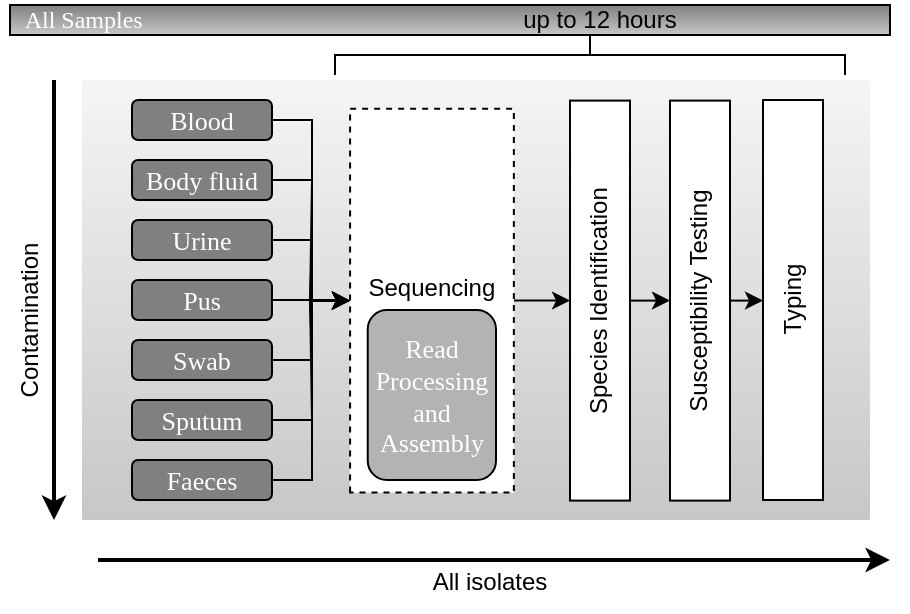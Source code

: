 <mxfile version="17.2.1" type="device"><diagram id="OZdtwUo6ZbwyIKxYpYVw" name="Page-1"><mxGraphModel dx="946" dy="557" grid="1" gridSize="10" guides="1" tooltips="1" connect="1" arrows="1" fold="1" page="1" pageScale="1" pageWidth="827" pageHeight="1169" math="0" shadow="0"><root><mxCell id="0"/><mxCell id="1" parent="0"/><mxCell id="qe4XNF0UYysqa4_ns81q-1" value="&lt;font face=&quot;Times New Roman&quot; color=&quot;#ffffff&quot;&gt;&amp;nbsp; All Samples&lt;/font&gt;" style="rounded=0;whiteSpace=wrap;html=1;strokeWidth=1;fillColor=#808080;gradientColor=#C7C7C7;align=left;" parent="1" vertex="1"><mxGeometry x="120" y="97.5" width="440" height="15" as="geometry"/></mxCell><mxCell id="qe4XNF0UYysqa4_ns81q-2" value="" style="rounded=0;whiteSpace=wrap;html=1;strokeWidth=1;fillColor=#f5f5f5;gradientColor=#C7C7C7;strokeColor=none;" parent="1" vertex="1"><mxGeometry x="156" y="135" width="394" height="220" as="geometry"/></mxCell><mxCell id="qe4XNF0UYysqa4_ns81q-39" style="edgeStyle=orthogonalEdgeStyle;rounded=0;orthogonalLoop=1;jettySize=auto;html=1;exitX=1;exitY=0.5;exitDx=0;exitDy=0;" parent="1" source="qe4XNF0UYysqa4_ns81q-4" target="qe4XNF0UYysqa4_ns81q-20" edge="1"><mxGeometry relative="1" as="geometry"/></mxCell><mxCell id="qe4XNF0UYysqa4_ns81q-4" value="Blood" style="rounded=1;whiteSpace=wrap;html=1;labelBackgroundColor=none;fontFamily=Times New Roman;fontSize=13;fontColor=#FFFFFF;fillColor=#808080;" parent="1" vertex="1"><mxGeometry x="181" y="145" width="70" height="20" as="geometry"/></mxCell><mxCell id="qe4XNF0UYysqa4_ns81q-40" style="edgeStyle=orthogonalEdgeStyle;rounded=0;orthogonalLoop=1;jettySize=auto;html=1;exitX=1;exitY=0.5;exitDx=0;exitDy=0;" parent="1" source="qe4XNF0UYysqa4_ns81q-6" target="qe4XNF0UYysqa4_ns81q-20" edge="1"><mxGeometry relative="1" as="geometry"/></mxCell><mxCell id="qe4XNF0UYysqa4_ns81q-6" value="Body fluid" style="rounded=1;whiteSpace=wrap;html=1;labelBackgroundColor=none;fontFamily=Times New Roman;fontSize=13;fontColor=#FFFFFF;fillColor=#808080;" parent="1" vertex="1"><mxGeometry x="181" y="175" width="70" height="20" as="geometry"/></mxCell><mxCell id="qe4XNF0UYysqa4_ns81q-41" style="edgeStyle=orthogonalEdgeStyle;rounded=0;orthogonalLoop=1;jettySize=auto;html=1;exitX=1;exitY=0.5;exitDx=0;exitDy=0;" parent="1" source="qe4XNF0UYysqa4_ns81q-8" target="qe4XNF0UYysqa4_ns81q-20" edge="1"><mxGeometry relative="1" as="geometry"/></mxCell><mxCell id="qe4XNF0UYysqa4_ns81q-8" value="Urine" style="rounded=1;whiteSpace=wrap;html=1;labelBackgroundColor=none;fontFamily=Times New Roman;fontSize=13;fontColor=#FFFFFF;fillColor=#808080;" parent="1" vertex="1"><mxGeometry x="181" y="205" width="70" height="20" as="geometry"/></mxCell><mxCell id="qe4XNF0UYysqa4_ns81q-42" style="edgeStyle=orthogonalEdgeStyle;rounded=0;orthogonalLoop=1;jettySize=auto;html=1;exitX=1;exitY=0.5;exitDx=0;exitDy=0;" parent="1" source="qe4XNF0UYysqa4_ns81q-10" target="qe4XNF0UYysqa4_ns81q-20" edge="1"><mxGeometry relative="1" as="geometry"/></mxCell><mxCell id="qe4XNF0UYysqa4_ns81q-10" value="Pus" style="rounded=1;whiteSpace=wrap;html=1;labelBackgroundColor=none;fontFamily=Times New Roman;fontSize=13;fontColor=#FFFFFF;fillColor=#808080;" parent="1" vertex="1"><mxGeometry x="181" y="235" width="70" height="20" as="geometry"/></mxCell><mxCell id="qe4XNF0UYysqa4_ns81q-43" style="edgeStyle=orthogonalEdgeStyle;rounded=0;orthogonalLoop=1;jettySize=auto;html=1;exitX=1;exitY=0.5;exitDx=0;exitDy=0;" parent="1" source="qe4XNF0UYysqa4_ns81q-12" target="qe4XNF0UYysqa4_ns81q-20" edge="1"><mxGeometry relative="1" as="geometry"/></mxCell><mxCell id="qe4XNF0UYysqa4_ns81q-12" value="Swab" style="rounded=1;whiteSpace=wrap;html=1;labelBackgroundColor=none;fontFamily=Times New Roman;fontSize=13;fontColor=#FFFFFF;fillColor=#808080;" parent="1" vertex="1"><mxGeometry x="181" y="265" width="70" height="20" as="geometry"/></mxCell><mxCell id="qe4XNF0UYysqa4_ns81q-44" style="edgeStyle=orthogonalEdgeStyle;rounded=0;orthogonalLoop=1;jettySize=auto;html=1;exitX=1;exitY=0.5;exitDx=0;exitDy=0;" parent="1" source="qe4XNF0UYysqa4_ns81q-14" target="qe4XNF0UYysqa4_ns81q-20" edge="1"><mxGeometry relative="1" as="geometry"/></mxCell><mxCell id="qe4XNF0UYysqa4_ns81q-14" value="Sputum" style="rounded=1;whiteSpace=wrap;html=1;labelBackgroundColor=none;fontFamily=Times New Roman;fontSize=13;fontColor=#FFFFFF;fillColor=#808080;" parent="1" vertex="1"><mxGeometry x="181" y="295" width="70" height="20" as="geometry"/></mxCell><mxCell id="qe4XNF0UYysqa4_ns81q-45" style="edgeStyle=orthogonalEdgeStyle;rounded=0;orthogonalLoop=1;jettySize=auto;html=1;exitX=1;exitY=0.5;exitDx=0;exitDy=0;" parent="1" source="qe4XNF0UYysqa4_ns81q-16" target="qe4XNF0UYysqa4_ns81q-20" edge="1"><mxGeometry relative="1" as="geometry"/></mxCell><mxCell id="qe4XNF0UYysqa4_ns81q-16" value="Faeces" style="rounded=1;whiteSpace=wrap;html=1;labelBackgroundColor=none;fontFamily=Times New Roman;fontSize=13;fontColor=#FFFFFF;fillColor=#808080;" parent="1" vertex="1"><mxGeometry x="181" y="325" width="70" height="20" as="geometry"/></mxCell><mxCell id="qe4XNF0UYysqa4_ns81q-19" style="edgeStyle=orthogonalEdgeStyle;rounded=0;orthogonalLoop=1;jettySize=auto;html=1;exitX=0.5;exitY=1;exitDx=0;exitDy=0;entryX=0.5;entryY=0;entryDx=0;entryDy=0;" parent="1" source="qe4XNF0UYysqa4_ns81q-20" target="qe4XNF0UYysqa4_ns81q-38" edge="1"><mxGeometry relative="1" as="geometry"/></mxCell><mxCell id="qe4XNF0UYysqa4_ns81q-20" value="" style="rounded=0;whiteSpace=wrap;html=1;rotation=-90;dashed=1;verticalAlign=top;" parent="1" vertex="1"><mxGeometry x="235" y="204.36" width="191.97" height="81.88" as="geometry"/></mxCell><mxCell id="qe4XNF0UYysqa4_ns81q-21" value="" style="endArrow=classic;html=1;rounded=0;strokeWidth=2;" parent="1" edge="1"><mxGeometry width="50" height="50" relative="1" as="geometry"><mxPoint x="164" y="375.0" as="sourcePoint"/><mxPoint x="560" y="375" as="targetPoint"/></mxGeometry></mxCell><mxCell id="qe4XNF0UYysqa4_ns81q-22" value="All isolates" style="text;html=1;strokeColor=none;fillColor=none;align=center;verticalAlign=middle;whiteSpace=wrap;rounded=0;" parent="1" vertex="1"><mxGeometry x="315" y="371" width="90" height="30" as="geometry"/></mxCell><mxCell id="qe4XNF0UYysqa4_ns81q-25" value="" style="strokeWidth=1;html=1;shape=mxgraph.flowchart.annotation_2;align=left;labelPosition=right;pointerEvents=1;rotation=90;" parent="1" vertex="1"><mxGeometry x="400" y="-5" width="20" height="255" as="geometry"/></mxCell><mxCell id="qe4XNF0UYysqa4_ns81q-26" value="up to 12 hours" style="text;html=1;strokeColor=none;fillColor=none;align=center;verticalAlign=middle;whiteSpace=wrap;rounded=0;" parent="1" vertex="1"><mxGeometry x="365" y="95" width="100" height="20" as="geometry"/></mxCell><mxCell id="qe4XNF0UYysqa4_ns81q-27" value="Contamination" style="text;html=1;strokeColor=none;fillColor=none;align=center;verticalAlign=middle;whiteSpace=wrap;rounded=0;rotation=-90;" parent="1" vertex="1"><mxGeometry x="100" y="240" width="60" height="30" as="geometry"/></mxCell><mxCell id="qe4XNF0UYysqa4_ns81q-28" value="" style="endArrow=classic;html=1;rounded=0;strokeWidth=2;exitX=0;exitY=0;exitDx=0;exitDy=0;entryX=0;entryY=1;entryDx=0;entryDy=0;" parent="1" edge="1"><mxGeometry width="50" height="50" relative="1" as="geometry"><mxPoint x="142.0" y="135" as="sourcePoint"/><mxPoint x="142.0" y="355.0" as="targetPoint"/></mxGeometry></mxCell><mxCell id="qe4XNF0UYysqa4_ns81q-32" value="Sequencing" style="shape=image;verticalLabelPosition=bottom;labelBackgroundColor=default;verticalAlign=top;aspect=fixed;imageAspect=0;image=https://www.customprotocolselector.net/cps/Resources/Images/support-workflow-run-icon-gray.png;" parent="1" vertex="1"><mxGeometry x="297.69" y="158.5" width="66.5" height="66.5" as="geometry"/></mxCell><mxCell id="qe4XNF0UYysqa4_ns81q-33" style="edgeStyle=orthogonalEdgeStyle;rounded=0;orthogonalLoop=1;jettySize=auto;html=1;exitX=0.5;exitY=1;exitDx=0;exitDy=0;entryX=0.5;entryY=0;entryDx=0;entryDy=0;" parent="1" source="qe4XNF0UYysqa4_ns81q-34" target="qe4XNF0UYysqa4_ns81q-35" edge="1"><mxGeometry relative="1" as="geometry"/></mxCell><mxCell id="qe4XNF0UYysqa4_ns81q-34" value="Susceptibility Testing" style="rounded=0;whiteSpace=wrap;html=1;rotation=-90;" parent="1" vertex="1"><mxGeometry x="365" y="230.3" width="200" height="30" as="geometry"/></mxCell><mxCell id="qe4XNF0UYysqa4_ns81q-35" value="Typing" style="rounded=0;whiteSpace=wrap;html=1;rotation=-90;" parent="1" vertex="1"><mxGeometry x="411.5" y="230" width="200" height="30" as="geometry"/></mxCell><mxCell id="qe4XNF0UYysqa4_ns81q-36" value="Read Processing and Assembly" style="rounded=1;whiteSpace=wrap;html=1;labelBackgroundColor=none;fontFamily=Times New Roman;fontSize=13;fontColor=#FFFFFF;fillColor=#B3B3B3;" parent="1" vertex="1"><mxGeometry x="298.87" y="250" width="64.13" height="85" as="geometry"/></mxCell><mxCell id="qe4XNF0UYysqa4_ns81q-37" style="edgeStyle=orthogonalEdgeStyle;rounded=0;orthogonalLoop=1;jettySize=auto;html=1;exitX=0.5;exitY=1;exitDx=0;exitDy=0;entryX=0.5;entryY=0;entryDx=0;entryDy=0;" parent="1" source="qe4XNF0UYysqa4_ns81q-38" target="qe4XNF0UYysqa4_ns81q-34" edge="1"><mxGeometry relative="1" as="geometry"/></mxCell><mxCell id="qe4XNF0UYysqa4_ns81q-38" value="Species Identification" style="rounded=0;whiteSpace=wrap;html=1;rotation=-90;" parent="1" vertex="1"><mxGeometry x="315" y="230.3" width="200" height="30" as="geometry"/></mxCell></root></mxGraphModel></diagram></mxfile>